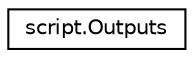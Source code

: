 digraph "Graphical Class Hierarchy"
{
 // LATEX_PDF_SIZE
  edge [fontname="Helvetica",fontsize="10",labelfontname="Helvetica",labelfontsize="10"];
  node [fontname="Helvetica",fontsize="10",shape=record];
  rankdir="LR";
  Node0 [label="script.Outputs",height=0.2,width=0.4,color="black", fillcolor="white", style="filled",URL="$classscript_1_1Outputs.html",tooltip=" "];
}
